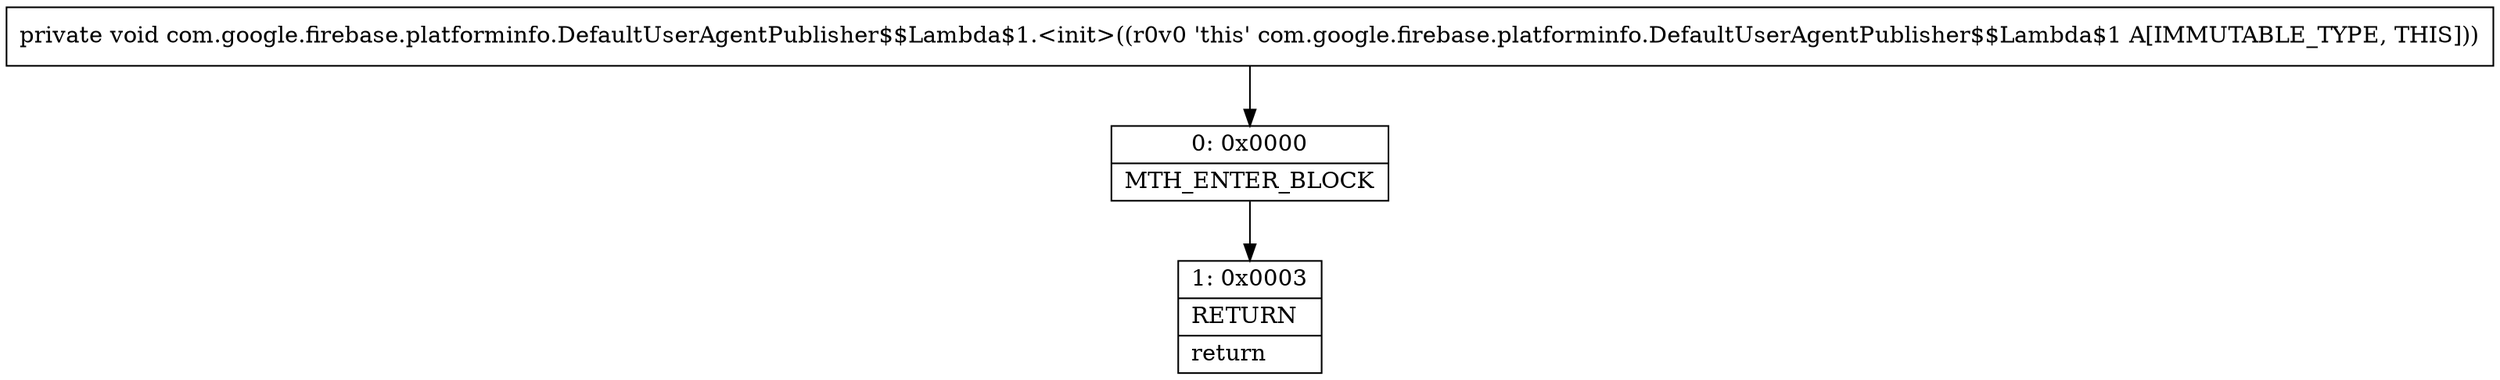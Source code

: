 digraph "CFG forcom.google.firebase.platforminfo.DefaultUserAgentPublisher$$Lambda$1.\<init\>()V" {
Node_0 [shape=record,label="{0\:\ 0x0000|MTH_ENTER_BLOCK\l}"];
Node_1 [shape=record,label="{1\:\ 0x0003|RETURN\l|return\l}"];
MethodNode[shape=record,label="{private void com.google.firebase.platforminfo.DefaultUserAgentPublisher$$Lambda$1.\<init\>((r0v0 'this' com.google.firebase.platforminfo.DefaultUserAgentPublisher$$Lambda$1 A[IMMUTABLE_TYPE, THIS])) }"];
MethodNode -> Node_0;
Node_0 -> Node_1;
}

